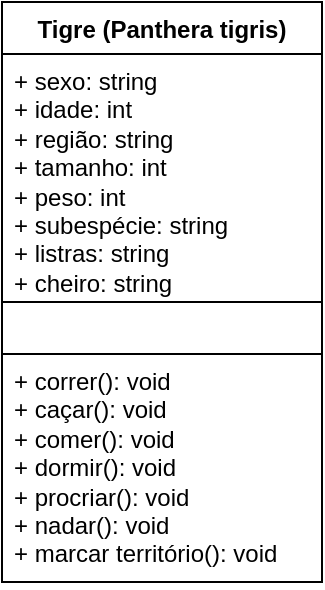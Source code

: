 <mxfile version="21.6.9" type="device">
  <diagram name="Página-1" id="KIPqIH-1cirJTHMQhyte">
    <mxGraphModel dx="362" dy="202" grid="1" gridSize="10" guides="1" tooltips="1" connect="1" arrows="1" fold="1" page="1" pageScale="1" pageWidth="827" pageHeight="1169" math="0" shadow="0">
      <root>
        <mxCell id="0" />
        <mxCell id="1" parent="0" />
        <mxCell id="YfjrdxUUnIYph8qhaVMX-1" value="Tigre (Panthera tigris)" style="swimlane;fontStyle=1;align=center;verticalAlign=top;childLayout=stackLayout;horizontal=1;startSize=26;horizontalStack=0;resizeParent=1;resizeParentMax=0;resizeLast=0;collapsible=1;marginBottom=0;whiteSpace=wrap;html=1;" vertex="1" parent="1">
          <mxGeometry x="330" y="280" width="160" height="290" as="geometry" />
        </mxCell>
        <mxCell id="YfjrdxUUnIYph8qhaVMX-2" value="+ sexo: string&lt;br&gt;+ idade: int&lt;br&gt;+ região: string&lt;br&gt;+ tamanho: int&lt;br&gt;+ peso: int&lt;br&gt;+ subespécie: string&lt;br&gt;+ listras: string&lt;br&gt;+ cheiro: string" style="text;strokeColor=none;fillColor=none;align=left;verticalAlign=top;spacingLeft=4;spacingRight=4;overflow=hidden;rotatable=0;points=[[0,0.5],[1,0.5]];portConstraint=eastwest;whiteSpace=wrap;html=1;" vertex="1" parent="YfjrdxUUnIYph8qhaVMX-1">
          <mxGeometry y="26" width="160" height="124" as="geometry" />
        </mxCell>
        <mxCell id="YfjrdxUUnIYph8qhaVMX-5" value="" style="swimlane;fontStyle=1;align=center;verticalAlign=top;childLayout=stackLayout;horizontal=1;startSize=26;horizontalStack=0;resizeParent=1;resizeParentMax=0;resizeLast=0;collapsible=1;marginBottom=0;whiteSpace=wrap;html=1;" vertex="1" parent="YfjrdxUUnIYph8qhaVMX-1">
          <mxGeometry y="150" width="160" height="140" as="geometry">
            <mxRectangle y="150" width="160" height="40" as="alternateBounds" />
          </mxGeometry>
        </mxCell>
        <mxCell id="YfjrdxUUnIYph8qhaVMX-4" value="+ correr(): void&lt;br&gt;+ caçar(): void&lt;br&gt;+ comer(): void&lt;br&gt;+ dormir(): void&lt;br&gt;+ procriar(): void&lt;br&gt;+ nadar(): void&lt;br&gt;+ marcar território(): void" style="text;strokeColor=none;fillColor=none;align=left;verticalAlign=top;spacingLeft=4;spacingRight=4;overflow=hidden;rotatable=0;points=[[0,0.5],[1,0.5]];portConstraint=eastwest;whiteSpace=wrap;html=1;" vertex="1" parent="YfjrdxUUnIYph8qhaVMX-5">
          <mxGeometry y="26" width="160" height="114" as="geometry" />
        </mxCell>
      </root>
    </mxGraphModel>
  </diagram>
</mxfile>
